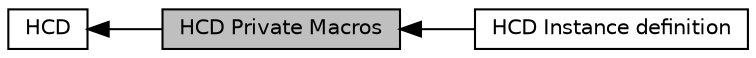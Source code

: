 digraph "HCD Private Macros"
{
  edge [fontname="Helvetica",fontsize="10",labelfontname="Helvetica",labelfontsize="10"];
  node [fontname="Helvetica",fontsize="10",shape=record];
  rankdir=LR;
  Node1 [label="HCD",height=0.2,width=0.4,color="black", fillcolor="white", style="filled",URL="$group___h_c_d.html",tooltip="HCD HAL module driver. "];
  Node2 [label="HCD Instance definition",height=0.2,width=0.4,color="black", fillcolor="white", style="filled",URL="$group___h_c_d___instance__definition.html"];
  Node0 [label="HCD Private Macros",height=0.2,width=0.4,color="black", fillcolor="grey75", style="filled", fontcolor="black"];
  Node1->Node0 [shape=plaintext, dir="back", style="solid"];
  Node0->Node2 [shape=plaintext, dir="back", style="solid"];
}
